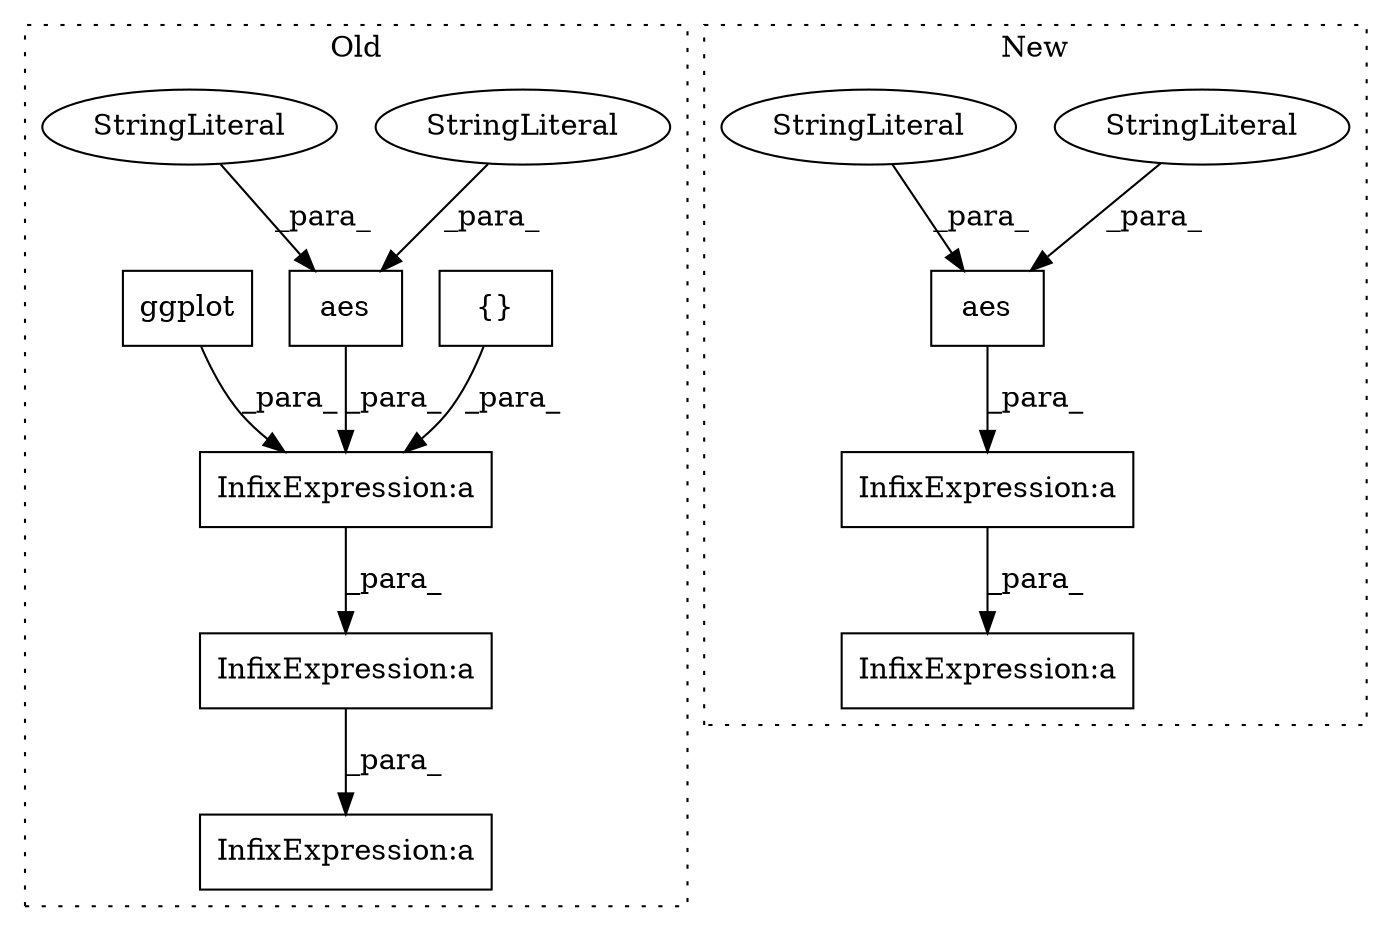 digraph G {
subgraph cluster0 {
1 [label="{}" a="4" s="901,906" l="1,1" shape="box"];
4 [label="InfixExpression:a" a="27" s="909" l="3" shape="box"];
7 [label="aes" a="32" s="820,834" l="4,1" shape="box"];
8 [label="InfixExpression:a" a="27" s="837" l="3" shape="box"];
9 [label="StringLiteral" a="45" s="829" l="5" shape="ellipse"];
10 [label="StringLiteral" a="45" s="824" l="4" shape="ellipse"];
11 [label="InfixExpression:a" a="27" s="985" l="3" shape="box"];
13 [label="ggplot" a="32" s="792,805" l="7,1" shape="box"];
label = "Old";
style="dotted";
}
subgraph cluster1 {
2 [label="aes" a="32" s="908,919" l="4,1" shape="box"];
3 [label="InfixExpression:a" a="27" s="921" l="3" shape="box"];
5 [label="StringLiteral" a="45" s="912" l="3" shape="ellipse"];
6 [label="StringLiteral" a="45" s="916" l="3" shape="ellipse"];
12 [label="InfixExpression:a" a="27" s="989" l="3" shape="box"];
label = "New";
style="dotted";
}
1 -> 8 [label="_para_"];
2 -> 3 [label="_para_"];
3 -> 12 [label="_para_"];
4 -> 11 [label="_para_"];
5 -> 2 [label="_para_"];
6 -> 2 [label="_para_"];
7 -> 8 [label="_para_"];
8 -> 4 [label="_para_"];
9 -> 7 [label="_para_"];
10 -> 7 [label="_para_"];
13 -> 8 [label="_para_"];
}